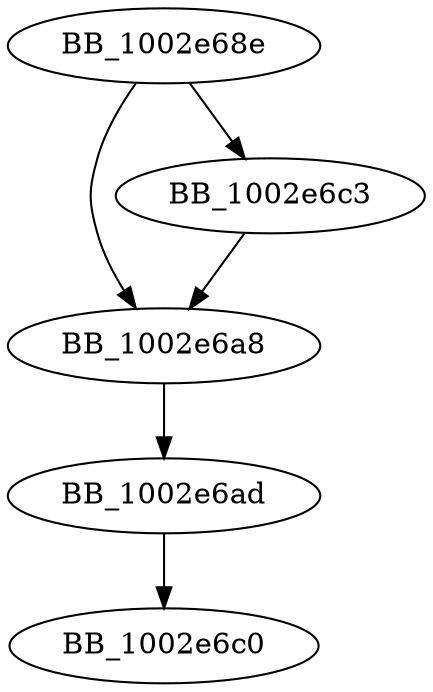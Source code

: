 DiGraph __cintrindisp1{
BB_1002e68e->BB_1002e6a8
BB_1002e68e->BB_1002e6c3
BB_1002e6a8->BB_1002e6ad
BB_1002e6ad->BB_1002e6c0
BB_1002e6c3->BB_1002e6a8
}
